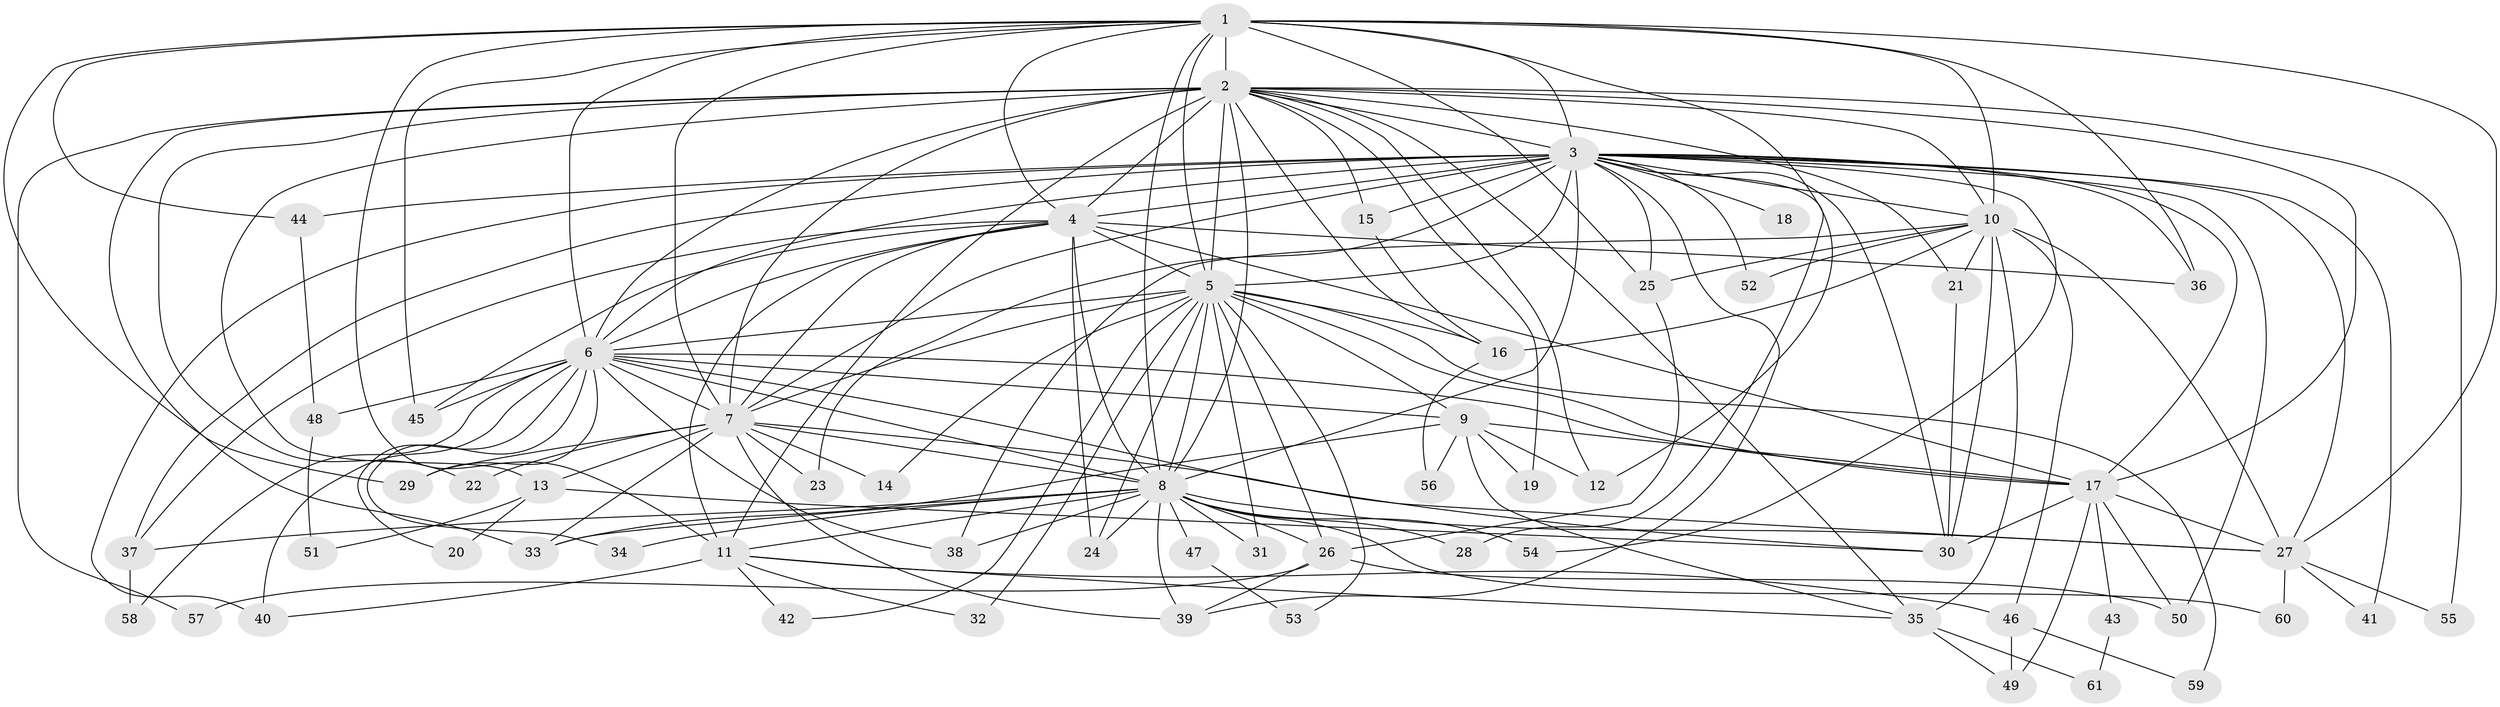 // original degree distribution, {21: 0.00819672131147541, 19: 0.01639344262295082, 24: 0.00819672131147541, 27: 0.01639344262295082, 22: 0.00819672131147541, 23: 0.00819672131147541, 20: 0.00819672131147541, 25: 0.00819672131147541, 3: 0.2540983606557377, 12: 0.00819672131147541, 8: 0.01639344262295082, 5: 0.03278688524590164, 2: 0.5245901639344263, 4: 0.07377049180327869, 6: 0.00819672131147541}
// Generated by graph-tools (version 1.1) at 2025/35/03/09/25 02:35:02]
// undirected, 61 vertices, 166 edges
graph export_dot {
graph [start="1"]
  node [color=gray90,style=filled];
  1;
  2;
  3;
  4;
  5;
  6;
  7;
  8;
  9;
  10;
  11;
  12;
  13;
  14;
  15;
  16;
  17;
  18;
  19;
  20;
  21;
  22;
  23;
  24;
  25;
  26;
  27;
  28;
  29;
  30;
  31;
  32;
  33;
  34;
  35;
  36;
  37;
  38;
  39;
  40;
  41;
  42;
  43;
  44;
  45;
  46;
  47;
  48;
  49;
  50;
  51;
  52;
  53;
  54;
  55;
  56;
  57;
  58;
  59;
  60;
  61;
  1 -- 2 [weight=4.0];
  1 -- 3 [weight=11.0];
  1 -- 4 [weight=3.0];
  1 -- 5 [weight=2.0];
  1 -- 6 [weight=2.0];
  1 -- 7 [weight=2.0];
  1 -- 8 [weight=3.0];
  1 -- 10 [weight=1.0];
  1 -- 11 [weight=1.0];
  1 -- 12 [weight=1.0];
  1 -- 25 [weight=1.0];
  1 -- 27 [weight=1.0];
  1 -- 29 [weight=1.0];
  1 -- 36 [weight=1.0];
  1 -- 44 [weight=1.0];
  1 -- 45 [weight=1.0];
  2 -- 3 [weight=3.0];
  2 -- 4 [weight=2.0];
  2 -- 5 [weight=4.0];
  2 -- 6 [weight=2.0];
  2 -- 7 [weight=3.0];
  2 -- 8 [weight=2.0];
  2 -- 10 [weight=2.0];
  2 -- 11 [weight=1.0];
  2 -- 12 [weight=1.0];
  2 -- 13 [weight=1.0];
  2 -- 15 [weight=1.0];
  2 -- 16 [weight=1.0];
  2 -- 17 [weight=3.0];
  2 -- 19 [weight=1.0];
  2 -- 21 [weight=1.0];
  2 -- 22 [weight=1.0];
  2 -- 33 [weight=3.0];
  2 -- 35 [weight=1.0];
  2 -- 55 [weight=1.0];
  2 -- 57 [weight=1.0];
  3 -- 4 [weight=1.0];
  3 -- 5 [weight=1.0];
  3 -- 6 [weight=1.0];
  3 -- 7 [weight=2.0];
  3 -- 8 [weight=1.0];
  3 -- 10 [weight=1.0];
  3 -- 15 [weight=1.0];
  3 -- 17 [weight=3.0];
  3 -- 18 [weight=1.0];
  3 -- 23 [weight=1.0];
  3 -- 25 [weight=1.0];
  3 -- 27 [weight=1.0];
  3 -- 28 [weight=1.0];
  3 -- 30 [weight=1.0];
  3 -- 36 [weight=1.0];
  3 -- 37 [weight=1.0];
  3 -- 39 [weight=1.0];
  3 -- 40 [weight=1.0];
  3 -- 41 [weight=1.0];
  3 -- 44 [weight=1.0];
  3 -- 50 [weight=1.0];
  3 -- 52 [weight=1.0];
  3 -- 54 [weight=1.0];
  4 -- 5 [weight=1.0];
  4 -- 6 [weight=1.0];
  4 -- 7 [weight=1.0];
  4 -- 8 [weight=1.0];
  4 -- 11 [weight=1.0];
  4 -- 17 [weight=12.0];
  4 -- 24 [weight=1.0];
  4 -- 36 [weight=1.0];
  4 -- 37 [weight=1.0];
  4 -- 45 [weight=1.0];
  5 -- 6 [weight=1.0];
  5 -- 7 [weight=1.0];
  5 -- 8 [weight=1.0];
  5 -- 9 [weight=1.0];
  5 -- 14 [weight=1.0];
  5 -- 16 [weight=1.0];
  5 -- 17 [weight=2.0];
  5 -- 24 [weight=1.0];
  5 -- 26 [weight=1.0];
  5 -- 31 [weight=1.0];
  5 -- 32 [weight=1.0];
  5 -- 42 [weight=1.0];
  5 -- 53 [weight=1.0];
  5 -- 59 [weight=1.0];
  6 -- 7 [weight=2.0];
  6 -- 8 [weight=1.0];
  6 -- 9 [weight=2.0];
  6 -- 17 [weight=1.0];
  6 -- 20 [weight=1.0];
  6 -- 29 [weight=2.0];
  6 -- 30 [weight=1.0];
  6 -- 34 [weight=1.0];
  6 -- 38 [weight=1.0];
  6 -- 40 [weight=1.0];
  6 -- 45 [weight=1.0];
  6 -- 48 [weight=1.0];
  6 -- 58 [weight=1.0];
  7 -- 8 [weight=1.0];
  7 -- 13 [weight=1.0];
  7 -- 14 [weight=1.0];
  7 -- 22 [weight=1.0];
  7 -- 23 [weight=1.0];
  7 -- 27 [weight=1.0];
  7 -- 29 [weight=1.0];
  7 -- 33 [weight=1.0];
  7 -- 39 [weight=1.0];
  8 -- 11 [weight=1.0];
  8 -- 24 [weight=1.0];
  8 -- 26 [weight=1.0];
  8 -- 27 [weight=1.0];
  8 -- 28 [weight=1.0];
  8 -- 31 [weight=1.0];
  8 -- 33 [weight=1.0];
  8 -- 34 [weight=1.0];
  8 -- 37 [weight=1.0];
  8 -- 38 [weight=1.0];
  8 -- 39 [weight=1.0];
  8 -- 47 [weight=1.0];
  8 -- 54 [weight=1.0];
  8 -- 60 [weight=1.0];
  9 -- 12 [weight=1.0];
  9 -- 17 [weight=1.0];
  9 -- 19 [weight=1.0];
  9 -- 33 [weight=1.0];
  9 -- 35 [weight=1.0];
  9 -- 56 [weight=1.0];
  10 -- 16 [weight=1.0];
  10 -- 21 [weight=1.0];
  10 -- 25 [weight=1.0];
  10 -- 27 [weight=1.0];
  10 -- 30 [weight=1.0];
  10 -- 35 [weight=1.0];
  10 -- 38 [weight=1.0];
  10 -- 46 [weight=1.0];
  10 -- 52 [weight=1.0];
  11 -- 32 [weight=1.0];
  11 -- 35 [weight=1.0];
  11 -- 40 [weight=1.0];
  11 -- 42 [weight=1.0];
  11 -- 46 [weight=1.0];
  13 -- 20 [weight=1.0];
  13 -- 30 [weight=1.0];
  13 -- 51 [weight=1.0];
  15 -- 16 [weight=1.0];
  16 -- 56 [weight=1.0];
  17 -- 27 [weight=1.0];
  17 -- 30 [weight=3.0];
  17 -- 43 [weight=1.0];
  17 -- 49 [weight=1.0];
  17 -- 50 [weight=1.0];
  21 -- 30 [weight=1.0];
  25 -- 26 [weight=1.0];
  26 -- 39 [weight=1.0];
  26 -- 50 [weight=1.0];
  26 -- 57 [weight=1.0];
  27 -- 41 [weight=1.0];
  27 -- 55 [weight=1.0];
  27 -- 60 [weight=1.0];
  35 -- 49 [weight=1.0];
  35 -- 61 [weight=1.0];
  37 -- 58 [weight=1.0];
  43 -- 61 [weight=1.0];
  44 -- 48 [weight=1.0];
  46 -- 49 [weight=1.0];
  46 -- 59 [weight=1.0];
  47 -- 53 [weight=1.0];
  48 -- 51 [weight=1.0];
}
